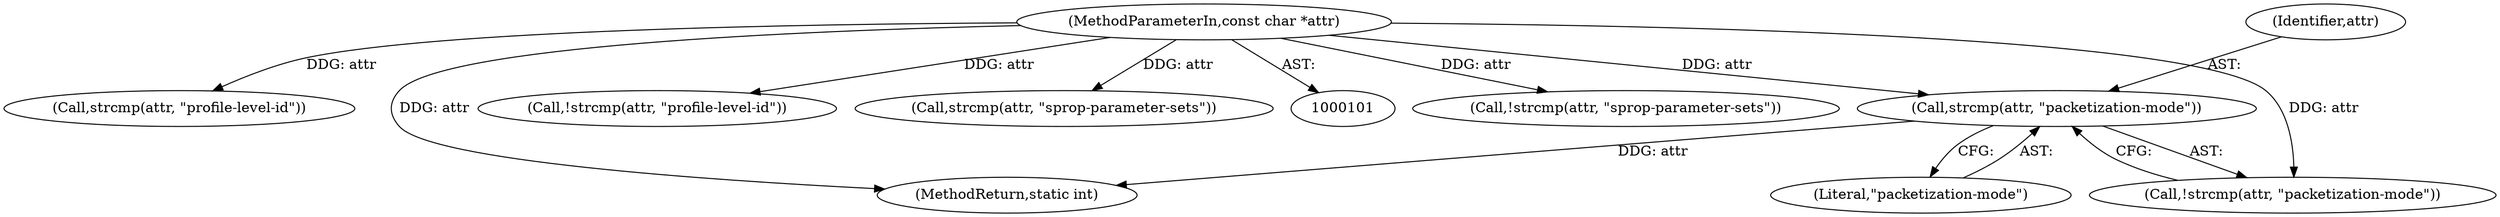 digraph "0_FFmpeg_c42a1388a6d1bfd8001bf6a4241d8ca27e49326d@API" {
"1000116" [label="(Call,strcmp(attr, \"packetization-mode\"))"];
"1000105" [label="(MethodParameterIn,const char *attr)"];
"1000118" [label="(Literal,\"packetization-mode\")"];
"1000224" [label="(MethodReturn,static int)"];
"1000160" [label="(Call,!strcmp(attr, \"sprop-parameter-sets\"))"];
"1000145" [label="(Call,strcmp(attr, \"profile-level-id\"))"];
"1000105" [label="(MethodParameterIn,const char *attr)"];
"1000115" [label="(Call,!strcmp(attr, \"packetization-mode\"))"];
"1000144" [label="(Call,!strcmp(attr, \"profile-level-id\"))"];
"1000116" [label="(Call,strcmp(attr, \"packetization-mode\"))"];
"1000117" [label="(Identifier,attr)"];
"1000161" [label="(Call,strcmp(attr, \"sprop-parameter-sets\"))"];
"1000116" -> "1000115"  [label="AST: "];
"1000116" -> "1000118"  [label="CFG: "];
"1000117" -> "1000116"  [label="AST: "];
"1000118" -> "1000116"  [label="AST: "];
"1000115" -> "1000116"  [label="CFG: "];
"1000116" -> "1000224"  [label="DDG: attr"];
"1000105" -> "1000116"  [label="DDG: attr"];
"1000105" -> "1000101"  [label="AST: "];
"1000105" -> "1000224"  [label="DDG: attr"];
"1000105" -> "1000115"  [label="DDG: attr"];
"1000105" -> "1000144"  [label="DDG: attr"];
"1000105" -> "1000145"  [label="DDG: attr"];
"1000105" -> "1000160"  [label="DDG: attr"];
"1000105" -> "1000161"  [label="DDG: attr"];
}

